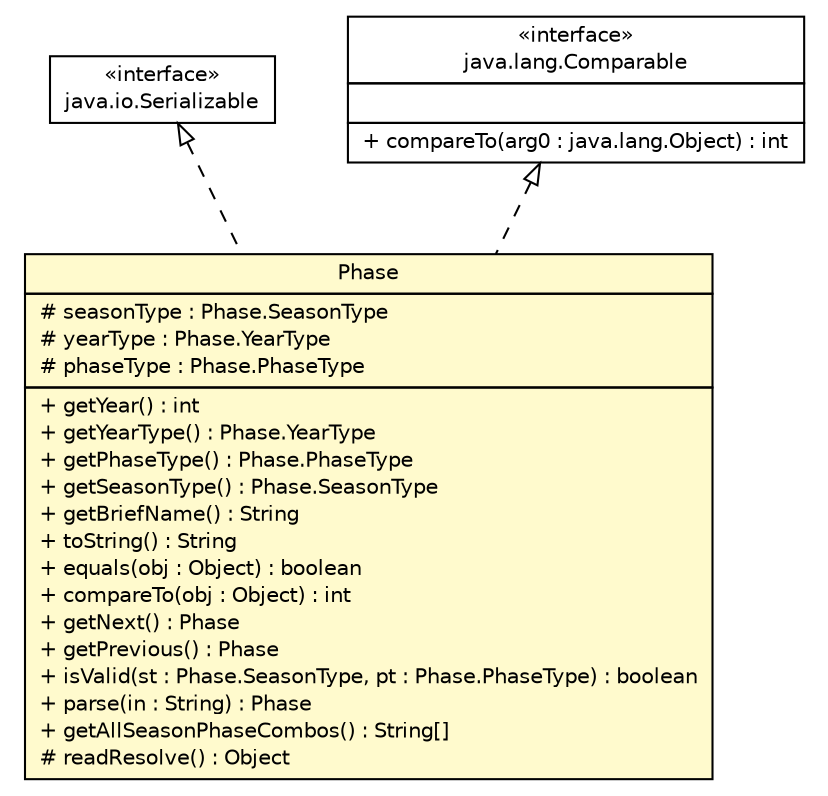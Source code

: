 #!/usr/local/bin/dot
#
# Class diagram 
# Generated by UMLGraph version 5.2 (http://www.umlgraph.org/)
#

digraph G {
	edge [fontname="Helvetica",fontsize=10,labelfontname="Helvetica",labelfontsize=10];
	node [fontname="Helvetica",fontsize=10,shape=plaintext];
	nodesep=0.25;
	ranksep=0.5;
	// dip.world.Phase
	c8425 [label=<<table title="dip.world.Phase" border="0" cellborder="1" cellspacing="0" cellpadding="2" port="p" bgcolor="lemonChiffon" href="./Phase.html">
		<tr><td><table border="0" cellspacing="0" cellpadding="1">
<tr><td align="center" balign="center"> Phase </td></tr>
		</table></td></tr>
		<tr><td><table border="0" cellspacing="0" cellpadding="1">
<tr><td align="left" balign="left"> # seasonType : Phase.SeasonType </td></tr>
<tr><td align="left" balign="left"> # yearType : Phase.YearType </td></tr>
<tr><td align="left" balign="left"> # phaseType : Phase.PhaseType </td></tr>
		</table></td></tr>
		<tr><td><table border="0" cellspacing="0" cellpadding="1">
<tr><td align="left" balign="left"> + getYear() : int </td></tr>
<tr><td align="left" balign="left"> + getYearType() : Phase.YearType </td></tr>
<tr><td align="left" balign="left"> + getPhaseType() : Phase.PhaseType </td></tr>
<tr><td align="left" balign="left"> + getSeasonType() : Phase.SeasonType </td></tr>
<tr><td align="left" balign="left"> + getBriefName() : String </td></tr>
<tr><td align="left" balign="left"> + toString() : String </td></tr>
<tr><td align="left" balign="left"> + equals(obj : Object) : boolean </td></tr>
<tr><td align="left" balign="left"> + compareTo(obj : Object) : int </td></tr>
<tr><td align="left" balign="left"> + getNext() : Phase </td></tr>
<tr><td align="left" balign="left"> + getPrevious() : Phase </td></tr>
<tr><td align="left" balign="left"> + isValid(st : Phase.SeasonType, pt : Phase.PhaseType) : boolean </td></tr>
<tr><td align="left" balign="left"> + parse(in : String) : Phase </td></tr>
<tr><td align="left" balign="left"> + getAllSeasonPhaseCombos() : String[] </td></tr>
<tr><td align="left" balign="left"> # readResolve() : Object </td></tr>
		</table></td></tr>
		</table>>, fontname="Helvetica", fontcolor="black", fontsize=10.0];
	//dip.world.Phase implements java.io.Serializable
	c8459:p -> c8425:p [dir=back,arrowtail=empty,style=dashed];
	//dip.world.Phase implements java.lang.Comparable
	c8460:p -> c8425:p [dir=back,arrowtail=empty,style=dashed];
	// java.io.Serializable
	c8459 [label=<<table title="java.io.Serializable" border="0" cellborder="1" cellspacing="0" cellpadding="2" port="p" href="http://java.sun.com/j2se/1.4.2/docs/api/java/io/Serializable.html">
		<tr><td><table border="0" cellspacing="0" cellpadding="1">
<tr><td align="center" balign="center"> &#171;interface&#187; </td></tr>
<tr><td align="center" balign="center"> java.io.Serializable </td></tr>
		</table></td></tr>
		</table>>, fontname="Helvetica", fontcolor="black", fontsize=10.0];
	// java.lang.Comparable
	c8460 [label=<<table title="java.lang.Comparable" border="0" cellborder="1" cellspacing="0" cellpadding="2" port="p" href="http://java.sun.com/j2se/1.4.2/docs/api/java/lang/Comparable.html">
		<tr><td><table border="0" cellspacing="0" cellpadding="1">
<tr><td align="center" balign="center"> &#171;interface&#187; </td></tr>
<tr><td align="center" balign="center"> java.lang.Comparable </td></tr>
		</table></td></tr>
		<tr><td><table border="0" cellspacing="0" cellpadding="1">
<tr><td align="left" balign="left">  </td></tr>
		</table></td></tr>
		<tr><td><table border="0" cellspacing="0" cellpadding="1">
<tr><td align="left" balign="left"> + compareTo(arg0 : java.lang.Object) : int </td></tr>
		</table></td></tr>
		</table>>, fontname="Helvetica", fontcolor="black", fontsize=10.0];
}

